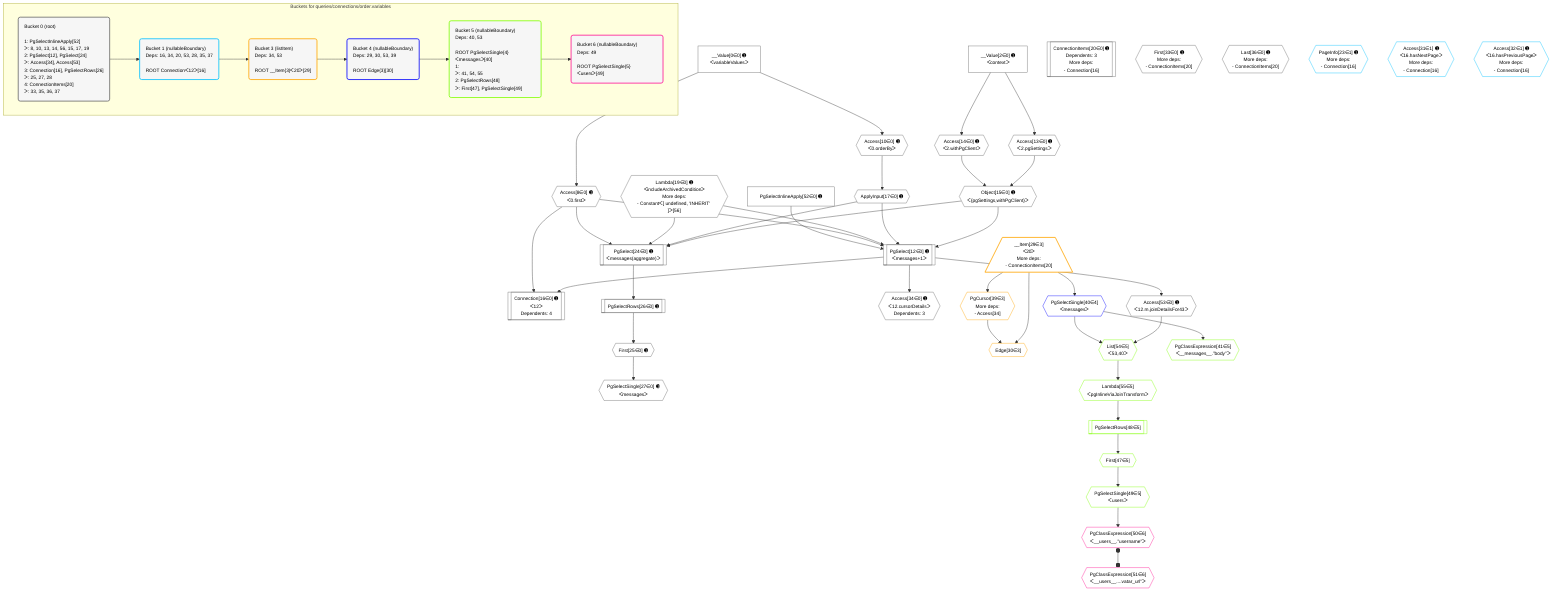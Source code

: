 %%{init: {'themeVariables': { 'fontSize': '12px'}}}%%
graph TD
    classDef path fill:#eee,stroke:#000,color:#000
    classDef plan fill:#fff,stroke-width:1px,color:#000
    classDef itemplan fill:#fff,stroke-width:2px,color:#000
    classDef unbatchedplan fill:#dff,stroke-width:1px,color:#000
    classDef sideeffectplan fill:#fcc,stroke-width:2px,color:#000
    classDef bucket fill:#f6f6f6,color:#000,stroke-width:2px,text-align:left

    subgraph "Buckets for queries/connections/order.variables"
    Bucket0("Bucket 0 (root)<br /><br />1: PgSelectInlineApply[52]<br />ᐳ: 8, 10, 13, 14, 56, 15, 17, 19<br />2: PgSelect[12], PgSelect[24]<br />ᐳ: Access[34], Access[53]<br />3: Connection[16], PgSelectRows[26]<br />ᐳ: 25, 27, 28<br />4: ConnectionItems[20]<br />ᐳ: 33, 35, 36, 37"):::bucket
    Bucket1("Bucket 1 (nullableBoundary)<br />Deps: 16, 34, 20, 53, 28, 35, 37<br /><br />ROOT Connectionᐸ12ᐳ[16]"):::bucket
    Bucket3("Bucket 3 (listItem)<br />Deps: 34, 53<br /><br />ROOT __Item{3}ᐸ20ᐳ[29]"):::bucket
    Bucket4("Bucket 4 (nullableBoundary)<br />Deps: 29, 30, 53, 39<br /><br />ROOT Edge{3}[30]"):::bucket
    Bucket5("Bucket 5 (nullableBoundary)<br />Deps: 40, 53<br /><br />ROOT PgSelectSingle{4}ᐸmessagesᐳ[40]<br />1: <br />ᐳ: 41, 54, 55<br />2: PgSelectRows[48]<br />ᐳ: First[47], PgSelectSingle[49]"):::bucket
    Bucket6("Bucket 6 (nullableBoundary)<br />Deps: 49<br /><br />ROOT PgSelectSingle{5}ᐸusersᐳ[49]"):::bucket
    end
    Bucket0 --> Bucket1
    Bucket1 --> Bucket3
    Bucket3 --> Bucket4
    Bucket4 --> Bucket5
    Bucket5 --> Bucket6

    %% plan dependencies
    PgSelect12[["PgSelect[12∈0] ➊<br />ᐸmessages+1ᐳ"]]:::plan
    Object15{{"Object[15∈0] ➊<br />ᐸ{pgSettings,withPgClient}ᐳ"}}:::plan
    ApplyInput17{{"ApplyInput[17∈0] ➊"}}:::plan
    Lambda19{{"Lambda[19∈0] ➊<br />ᐸincludeArchivedConditionᐳ<br />More deps:<br />- Constantᐸ[ undefined, 'INHERIT' ]ᐳ[56]"}}:::plan
    Access8{{"Access[8∈0] ➊<br />ᐸ0.firstᐳ"}}:::plan
    PgSelectInlineApply52["PgSelectInlineApply[52∈0] ➊"]:::plan
    Object15 & ApplyInput17 & Lambda19 & Access8 & PgSelectInlineApply52 --> PgSelect12
    PgSelect24[["PgSelect[24∈0] ➊<br />ᐸmessages(aggregate)ᐳ"]]:::plan
    Object15 & ApplyInput17 & Lambda19 & Access8 --> PgSelect24
    Access13{{"Access[13∈0] ➊<br />ᐸ2.pgSettingsᐳ"}}:::plan
    Access14{{"Access[14∈0] ➊<br />ᐸ2.withPgClientᐳ"}}:::plan
    Access13 & Access14 --> Object15
    Connection16[["Connection[16∈0] ➊<br />ᐸ12ᐳ<br />Dependents: 4"]]:::plan
    PgSelect12 & Access8 --> Connection16
    __Value0["__Value[0∈0] ➊<br />ᐸvariableValuesᐳ"]:::plan
    __Value0 --> Access8
    Access10{{"Access[10∈0] ➊<br />ᐸ0.orderByᐳ"}}:::plan
    __Value0 --> Access10
    __Value2["__Value[2∈0] ➊<br />ᐸcontextᐳ"]:::plan
    __Value2 --> Access13
    __Value2 --> Access14
    Access10 --> ApplyInput17
    ConnectionItems20[["ConnectionItems[20∈0] ➊<br />Dependents: 3<br />More deps:<br />- Connection[16]"]]:::plan
    First25{{"First[25∈0] ➊"}}:::plan
    PgSelectRows26[["PgSelectRows[26∈0] ➊"]]:::plan
    PgSelectRows26 --> First25
    PgSelect24 --> PgSelectRows26
    PgSelectSingle27{{"PgSelectSingle[27∈0] ➊<br />ᐸmessagesᐳ"}}:::plan
    First25 --> PgSelectSingle27
    First33{{"First[33∈0] ➊<br />More deps:<br />- ConnectionItems[20]"}}:::plan
    Access34{{"Access[34∈0] ➊<br />ᐸ12.cursorDetailsᐳ<br />Dependents: 3"}}:::plan
    PgSelect12 --> Access34
    Last36{{"Last[36∈0] ➊<br />More deps:<br />- ConnectionItems[20]"}}:::plan
    Access53{{"Access[53∈0] ➊<br />ᐸ12.m.joinDetailsFor43ᐳ"}}:::plan
    PgSelect12 --> Access53
    PageInfo23{{"PageInfo[23∈1] ➊<br />More deps:<br />- Connection[16]"}}:::plan
    Access31{{"Access[31∈1] ➊<br />ᐸ16.hasNextPageᐳ<br />More deps:<br />- Connection[16]"}}:::plan
    Access32{{"Access[32∈1] ➊<br />ᐸ16.hasPreviousPageᐳ<br />More deps:<br />- Connection[16]"}}:::plan
    Edge30{{"Edge[30∈3]"}}:::plan
    __Item29[/"__Item[29∈3]<br />ᐸ20ᐳ<br />More deps:<br />- ConnectionItems[20]"\]:::itemplan
    PgCursor39{{"PgCursor[39∈3]<br />More deps:<br />- Access[34]"}}:::plan
    __Item29 & PgCursor39 --> Edge30
    __Item29 --> PgCursor39
    PgSelectSingle40{{"PgSelectSingle[40∈4]<br />ᐸmessagesᐳ"}}:::plan
    __Item29 --> PgSelectSingle40
    List54{{"List[54∈5]<br />ᐸ53,40ᐳ"}}:::plan
    Access53 & PgSelectSingle40 --> List54
    PgClassExpression41{{"PgClassExpression[41∈5]<br />ᐸ__messages__.”body”ᐳ"}}:::plan
    PgSelectSingle40 --> PgClassExpression41
    First47{{"First[47∈5]"}}:::plan
    PgSelectRows48[["PgSelectRows[48∈5]"]]:::plan
    PgSelectRows48 --> First47
    Lambda55{{"Lambda[55∈5]<br />ᐸpgInlineViaJoinTransformᐳ"}}:::plan
    Lambda55 --> PgSelectRows48
    PgSelectSingle49{{"PgSelectSingle[49∈5]<br />ᐸusersᐳ"}}:::plan
    First47 --> PgSelectSingle49
    List54 --> Lambda55
    PgClassExpression50{{"PgClassExpression[50∈6]<br />ᐸ__users__.”username”ᐳ"}}:::plan
    PgSelectSingle49 --> PgClassExpression50
    PgClassExpression51{{"PgClassExpression[51∈6]<br />ᐸ__users__....vatar_url”ᐳ"}}:::plan
    PgClassExpression50 o--o PgClassExpression51

    %% define steps
    classDef bucket0 stroke:#696969
    class Bucket0,__Value0,__Value2,Access8,Access10,PgSelect12,Access13,Access14,Object15,Connection16,ApplyInput17,Lambda19,ConnectionItems20,PgSelect24,First25,PgSelectRows26,PgSelectSingle27,First33,Access34,Last36,PgSelectInlineApply52,Access53 bucket0
    classDef bucket1 stroke:#00bfff
    class Bucket1,PageInfo23,Access31,Access32 bucket1
    classDef bucket3 stroke:#ffa500
    class Bucket3,__Item29,Edge30,PgCursor39 bucket3
    classDef bucket4 stroke:#0000ff
    class Bucket4,PgSelectSingle40 bucket4
    classDef bucket5 stroke:#7fff00
    class Bucket5,PgClassExpression41,First47,PgSelectRows48,PgSelectSingle49,List54,Lambda55 bucket5
    classDef bucket6 stroke:#ff1493
    class Bucket6,PgClassExpression50,PgClassExpression51 bucket6
